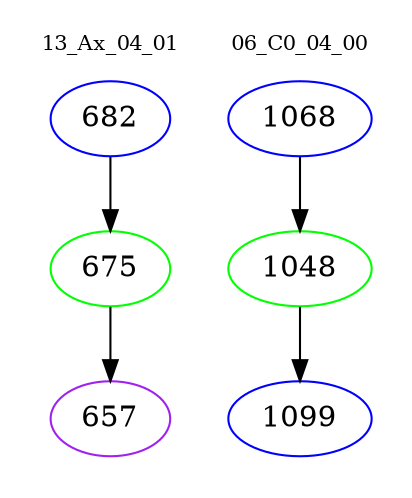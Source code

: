 digraph{
subgraph cluster_0 {
color = white
label = "13_Ax_04_01";
fontsize=10;
T0_682 [label="682", color="blue"]
T0_682 -> T0_675 [color="black"]
T0_675 [label="675", color="green"]
T0_675 -> T0_657 [color="black"]
T0_657 [label="657", color="purple"]
}
subgraph cluster_1 {
color = white
label = "06_C0_04_00";
fontsize=10;
T1_1068 [label="1068", color="blue"]
T1_1068 -> T1_1048 [color="black"]
T1_1048 [label="1048", color="green"]
T1_1048 -> T1_1099 [color="black"]
T1_1099 [label="1099", color="blue"]
}
}
